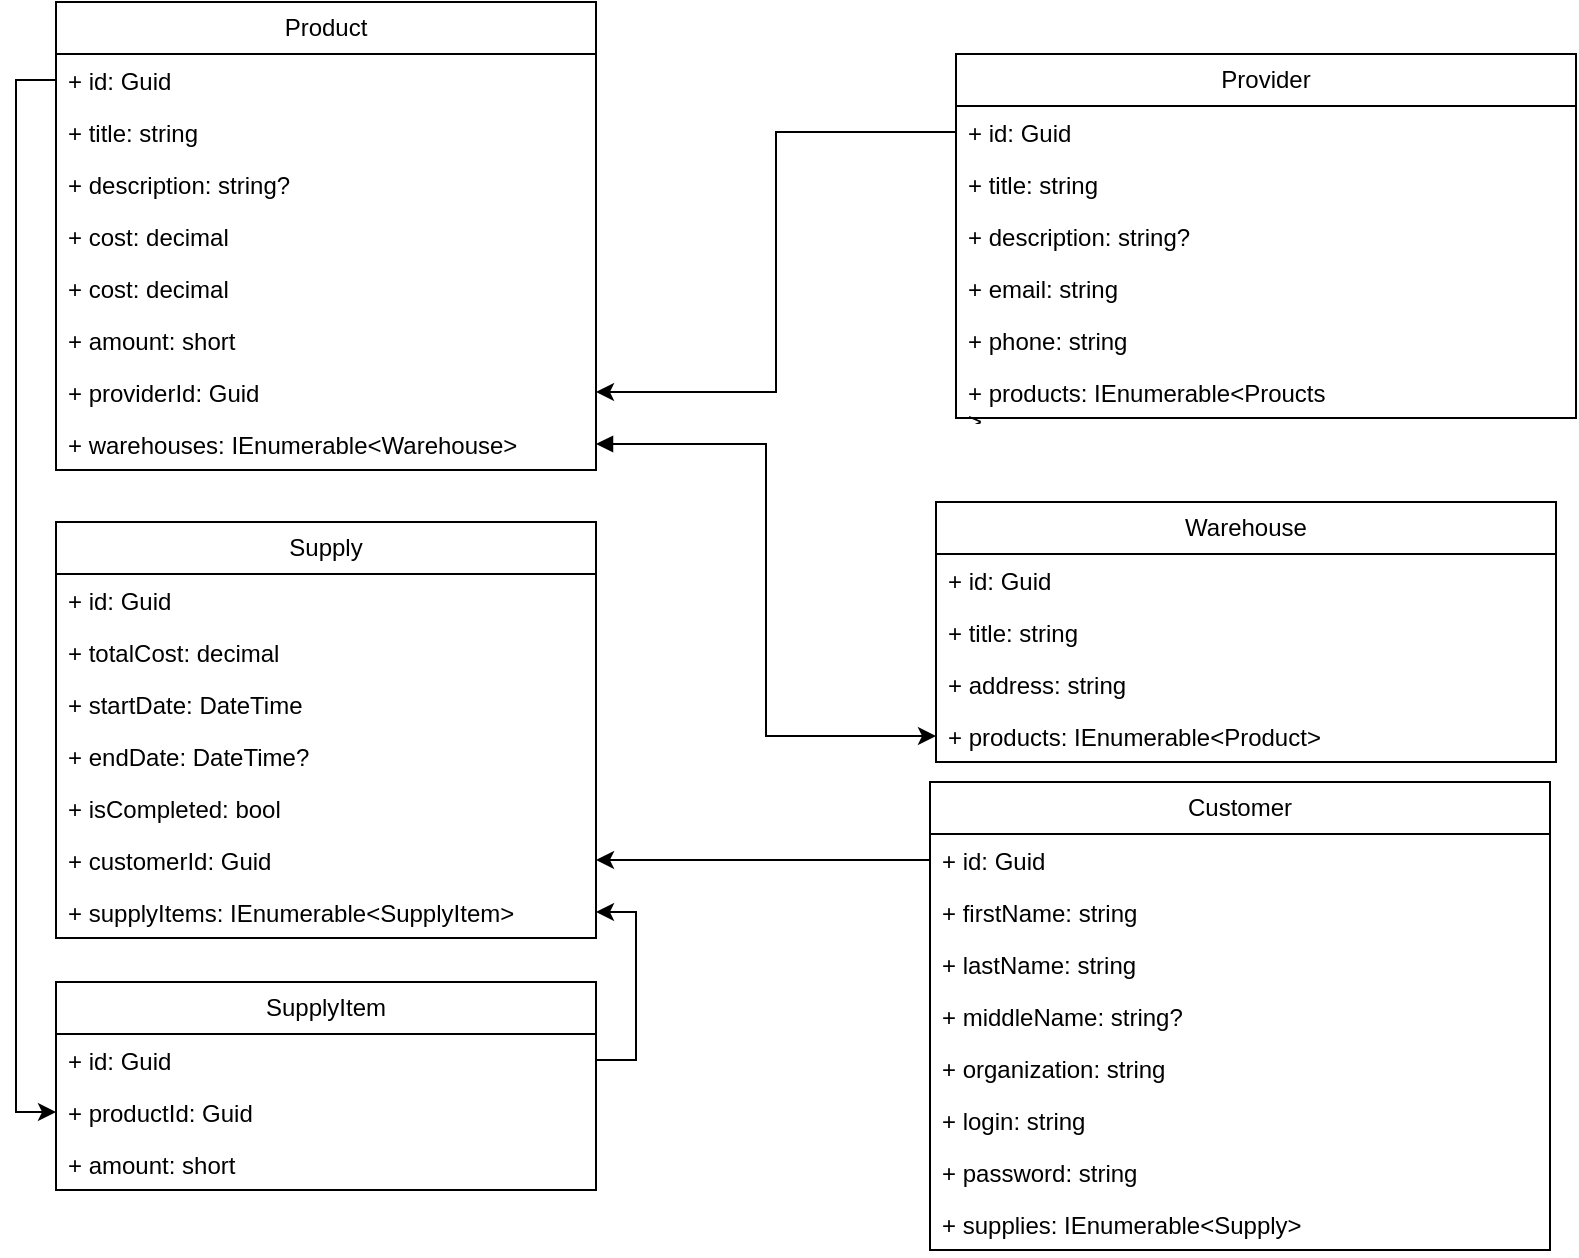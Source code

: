 <mxfile version="24.7.17">
  <diagram name="Страница — 1" id="dKa7TUHsfQtr3t0TJ6jG">
    <mxGraphModel dx="1195" dy="703" grid="1" gridSize="10" guides="1" tooltips="1" connect="1" arrows="1" fold="1" page="1" pageScale="1" pageWidth="827" pageHeight="1169" math="0" shadow="0">
      <root>
        <mxCell id="0" />
        <mxCell id="1" parent="0" />
        <mxCell id="sdEE0yO3-pFK95cnUZzF-1" value="Product" style="swimlane;fontStyle=0;childLayout=stackLayout;horizontal=1;startSize=26;fillColor=none;horizontalStack=0;resizeParent=1;resizeParentMax=0;resizeLast=0;collapsible=1;marginBottom=0;whiteSpace=wrap;html=1;" vertex="1" parent="1">
          <mxGeometry x="80" y="60" width="270" height="234" as="geometry" />
        </mxCell>
        <mxCell id="sdEE0yO3-pFK95cnUZzF-5" value="+ id: Guid" style="text;strokeColor=none;fillColor=none;align=left;verticalAlign=top;spacingLeft=4;spacingRight=4;overflow=hidden;rotatable=0;points=[[0,0.5],[1,0.5]];portConstraint=eastwest;whiteSpace=wrap;html=1;" vertex="1" parent="sdEE0yO3-pFK95cnUZzF-1">
          <mxGeometry y="26" width="270" height="26" as="geometry" />
        </mxCell>
        <mxCell id="sdEE0yO3-pFK95cnUZzF-2" value="+ title: string" style="text;strokeColor=none;fillColor=none;align=left;verticalAlign=top;spacingLeft=4;spacingRight=4;overflow=hidden;rotatable=0;points=[[0,0.5],[1,0.5]];portConstraint=eastwest;whiteSpace=wrap;html=1;" vertex="1" parent="sdEE0yO3-pFK95cnUZzF-1">
          <mxGeometry y="52" width="270" height="26" as="geometry" />
        </mxCell>
        <mxCell id="sdEE0yO3-pFK95cnUZzF-3" value="+ description: string?" style="text;strokeColor=none;fillColor=none;align=left;verticalAlign=top;spacingLeft=4;spacingRight=4;overflow=hidden;rotatable=0;points=[[0,0.5],[1,0.5]];portConstraint=eastwest;whiteSpace=wrap;html=1;" vertex="1" parent="sdEE0yO3-pFK95cnUZzF-1">
          <mxGeometry y="78" width="270" height="26" as="geometry" />
        </mxCell>
        <mxCell id="sdEE0yO3-pFK95cnUZzF-31" value="+ cost: decimal" style="text;strokeColor=none;fillColor=none;align=left;verticalAlign=top;spacingLeft=4;spacingRight=4;overflow=hidden;rotatable=0;points=[[0,0.5],[1,0.5]];portConstraint=eastwest;whiteSpace=wrap;html=1;" vertex="1" parent="sdEE0yO3-pFK95cnUZzF-1">
          <mxGeometry y="104" width="270" height="26" as="geometry" />
        </mxCell>
        <mxCell id="sdEE0yO3-pFK95cnUZzF-41" value="+ cost: decimal" style="text;strokeColor=none;fillColor=none;align=left;verticalAlign=top;spacingLeft=4;spacingRight=4;overflow=hidden;rotatable=0;points=[[0,0.5],[1,0.5]];portConstraint=eastwest;whiteSpace=wrap;html=1;" vertex="1" parent="sdEE0yO3-pFK95cnUZzF-1">
          <mxGeometry y="130" width="270" height="26" as="geometry" />
        </mxCell>
        <mxCell id="sdEE0yO3-pFK95cnUZzF-42" value="+ amount: short" style="text;strokeColor=none;fillColor=none;align=left;verticalAlign=top;spacingLeft=4;spacingRight=4;overflow=hidden;rotatable=0;points=[[0,0.5],[1,0.5]];portConstraint=eastwest;whiteSpace=wrap;html=1;" vertex="1" parent="sdEE0yO3-pFK95cnUZzF-1">
          <mxGeometry y="156" width="270" height="26" as="geometry" />
        </mxCell>
        <mxCell id="sdEE0yO3-pFK95cnUZzF-44" value="+ providerId: Guid" style="text;strokeColor=none;fillColor=none;align=left;verticalAlign=top;spacingLeft=4;spacingRight=4;overflow=hidden;rotatable=0;points=[[0,0.5],[1,0.5]];portConstraint=eastwest;whiteSpace=wrap;html=1;" vertex="1" parent="sdEE0yO3-pFK95cnUZzF-1">
          <mxGeometry y="182" width="270" height="26" as="geometry" />
        </mxCell>
        <mxCell id="sdEE0yO3-pFK95cnUZzF-32" value="+ warehouses: IEnumerable&amp;lt;Warehouse&amp;gt;" style="text;strokeColor=none;fillColor=none;align=left;verticalAlign=top;spacingLeft=4;spacingRight=4;overflow=hidden;rotatable=0;points=[[0,0.5],[1,0.5]];portConstraint=eastwest;whiteSpace=wrap;html=1;" vertex="1" parent="sdEE0yO3-pFK95cnUZzF-1">
          <mxGeometry y="208" width="270" height="26" as="geometry" />
        </mxCell>
        <mxCell id="sdEE0yO3-pFK95cnUZzF-6" value="Provider" style="swimlane;fontStyle=0;childLayout=stackLayout;horizontal=1;startSize=26;fillColor=none;horizontalStack=0;resizeParent=1;resizeParentMax=0;resizeLast=0;collapsible=1;marginBottom=0;whiteSpace=wrap;html=1;" vertex="1" parent="1">
          <mxGeometry x="530" y="86" width="310" height="182" as="geometry" />
        </mxCell>
        <mxCell id="sdEE0yO3-pFK95cnUZzF-7" value="+ id: Guid" style="text;strokeColor=none;fillColor=none;align=left;verticalAlign=top;spacingLeft=4;spacingRight=4;overflow=hidden;rotatable=0;points=[[0,0.5],[1,0.5]];portConstraint=eastwest;whiteSpace=wrap;html=1;" vertex="1" parent="sdEE0yO3-pFK95cnUZzF-6">
          <mxGeometry y="26" width="310" height="26" as="geometry" />
        </mxCell>
        <mxCell id="sdEE0yO3-pFK95cnUZzF-8" value="+ title: string" style="text;strokeColor=none;fillColor=none;align=left;verticalAlign=top;spacingLeft=4;spacingRight=4;overflow=hidden;rotatable=0;points=[[0,0.5],[1,0.5]];portConstraint=eastwest;whiteSpace=wrap;html=1;" vertex="1" parent="sdEE0yO3-pFK95cnUZzF-6">
          <mxGeometry y="52" width="310" height="26" as="geometry" />
        </mxCell>
        <mxCell id="sdEE0yO3-pFK95cnUZzF-22" value="+ description: string?" style="text;strokeColor=none;fillColor=none;align=left;verticalAlign=top;spacingLeft=4;spacingRight=4;overflow=hidden;rotatable=0;points=[[0,0.5],[1,0.5]];portConstraint=eastwest;whiteSpace=wrap;html=1;" vertex="1" parent="sdEE0yO3-pFK95cnUZzF-6">
          <mxGeometry y="78" width="310" height="26" as="geometry" />
        </mxCell>
        <mxCell id="sdEE0yO3-pFK95cnUZzF-23" value="+ email: string" style="text;strokeColor=none;fillColor=none;align=left;verticalAlign=top;spacingLeft=4;spacingRight=4;overflow=hidden;rotatable=0;points=[[0,0.5],[1,0.5]];portConstraint=eastwest;whiteSpace=wrap;html=1;" vertex="1" parent="sdEE0yO3-pFK95cnUZzF-6">
          <mxGeometry y="104" width="310" height="26" as="geometry" />
        </mxCell>
        <mxCell id="sdEE0yO3-pFK95cnUZzF-24" value="+ phone: string" style="text;strokeColor=none;fillColor=none;align=left;verticalAlign=top;spacingLeft=4;spacingRight=4;overflow=hidden;rotatable=0;points=[[0,0.5],[1,0.5]];portConstraint=eastwest;whiteSpace=wrap;html=1;" vertex="1" parent="sdEE0yO3-pFK95cnUZzF-6">
          <mxGeometry y="130" width="310" height="26" as="geometry" />
        </mxCell>
        <mxCell id="sdEE0yO3-pFK95cnUZzF-59" value="+ products: IEnumerable&amp;lt;Proucts&lt;div&gt;&amp;gt;&lt;/div&gt;" style="text;strokeColor=none;fillColor=none;align=left;verticalAlign=top;spacingLeft=4;spacingRight=4;overflow=hidden;rotatable=0;points=[[0,0.5],[1,0.5]];portConstraint=eastwest;whiteSpace=wrap;html=1;" vertex="1" parent="sdEE0yO3-pFK95cnUZzF-6">
          <mxGeometry y="156" width="310" height="26" as="geometry" />
        </mxCell>
        <mxCell id="sdEE0yO3-pFK95cnUZzF-10" value="Warehouse" style="swimlane;fontStyle=0;childLayout=stackLayout;horizontal=1;startSize=26;fillColor=none;horizontalStack=0;resizeParent=1;resizeParentMax=0;resizeLast=0;collapsible=1;marginBottom=0;whiteSpace=wrap;html=1;" vertex="1" parent="1">
          <mxGeometry x="520" y="310" width="310" height="130" as="geometry" />
        </mxCell>
        <mxCell id="sdEE0yO3-pFK95cnUZzF-11" value="+ id: Guid" style="text;strokeColor=none;fillColor=none;align=left;verticalAlign=top;spacingLeft=4;spacingRight=4;overflow=hidden;rotatable=0;points=[[0,0.5],[1,0.5]];portConstraint=eastwest;whiteSpace=wrap;html=1;" vertex="1" parent="sdEE0yO3-pFK95cnUZzF-10">
          <mxGeometry y="26" width="310" height="26" as="geometry" />
        </mxCell>
        <mxCell id="sdEE0yO3-pFK95cnUZzF-12" value="+ title: string" style="text;strokeColor=none;fillColor=none;align=left;verticalAlign=top;spacingLeft=4;spacingRight=4;overflow=hidden;rotatable=0;points=[[0,0.5],[1,0.5]];portConstraint=eastwest;whiteSpace=wrap;html=1;" vertex="1" parent="sdEE0yO3-pFK95cnUZzF-10">
          <mxGeometry y="52" width="310" height="26" as="geometry" />
        </mxCell>
        <mxCell id="sdEE0yO3-pFK95cnUZzF-9" value="+ address: string" style="text;strokeColor=none;fillColor=none;align=left;verticalAlign=top;spacingLeft=4;spacingRight=4;overflow=hidden;rotatable=0;points=[[0,0.5],[1,0.5]];portConstraint=eastwest;whiteSpace=wrap;html=1;" vertex="1" parent="sdEE0yO3-pFK95cnUZzF-10">
          <mxGeometry y="78" width="310" height="26" as="geometry" />
        </mxCell>
        <mxCell id="sdEE0yO3-pFK95cnUZzF-45" value="+ products: IEnumerable&amp;lt;Product&amp;gt;" style="text;strokeColor=none;fillColor=none;align=left;verticalAlign=top;spacingLeft=4;spacingRight=4;overflow=hidden;rotatable=0;points=[[0,0.5],[1,0.5]];portConstraint=eastwest;whiteSpace=wrap;html=1;" vertex="1" parent="sdEE0yO3-pFK95cnUZzF-10">
          <mxGeometry y="104" width="310" height="26" as="geometry" />
        </mxCell>
        <mxCell id="sdEE0yO3-pFK95cnUZzF-14" value="Supply" style="swimlane;fontStyle=0;childLayout=stackLayout;horizontal=1;startSize=26;fillColor=none;horizontalStack=0;resizeParent=1;resizeParentMax=0;resizeLast=0;collapsible=1;marginBottom=0;whiteSpace=wrap;html=1;" vertex="1" parent="1">
          <mxGeometry x="80" y="320" width="270" height="208" as="geometry" />
        </mxCell>
        <mxCell id="sdEE0yO3-pFK95cnUZzF-15" value="+ id: Guid" style="text;strokeColor=none;fillColor=none;align=left;verticalAlign=top;spacingLeft=4;spacingRight=4;overflow=hidden;rotatable=0;points=[[0,0.5],[1,0.5]];portConstraint=eastwest;whiteSpace=wrap;html=1;" vertex="1" parent="sdEE0yO3-pFK95cnUZzF-14">
          <mxGeometry y="26" width="270" height="26" as="geometry" />
        </mxCell>
        <mxCell id="sdEE0yO3-pFK95cnUZzF-27" value="+ totalCost: decimal" style="text;strokeColor=none;fillColor=none;align=left;verticalAlign=top;spacingLeft=4;spacingRight=4;overflow=hidden;rotatable=0;points=[[0,0.5],[1,0.5]];portConstraint=eastwest;whiteSpace=wrap;html=1;" vertex="1" parent="sdEE0yO3-pFK95cnUZzF-14">
          <mxGeometry y="52" width="270" height="26" as="geometry" />
        </mxCell>
        <mxCell id="sdEE0yO3-pFK95cnUZzF-16" value="+ startDate: DateTime" style="text;strokeColor=none;fillColor=none;align=left;verticalAlign=top;spacingLeft=4;spacingRight=4;overflow=hidden;rotatable=0;points=[[0,0.5],[1,0.5]];portConstraint=eastwest;whiteSpace=wrap;html=1;" vertex="1" parent="sdEE0yO3-pFK95cnUZzF-14">
          <mxGeometry y="78" width="270" height="26" as="geometry" />
        </mxCell>
        <mxCell id="sdEE0yO3-pFK95cnUZzF-17" value="+ endDate: DateTime?" style="text;strokeColor=none;fillColor=none;align=left;verticalAlign=top;spacingLeft=4;spacingRight=4;overflow=hidden;rotatable=0;points=[[0,0.5],[1,0.5]];portConstraint=eastwest;whiteSpace=wrap;html=1;" vertex="1" parent="sdEE0yO3-pFK95cnUZzF-14">
          <mxGeometry y="104" width="270" height="26" as="geometry" />
        </mxCell>
        <mxCell id="sdEE0yO3-pFK95cnUZzF-29" value="+ isCompleted: bool" style="text;strokeColor=none;fillColor=none;align=left;verticalAlign=top;spacingLeft=4;spacingRight=4;overflow=hidden;rotatable=0;points=[[0,0.5],[1,0.5]];portConstraint=eastwest;whiteSpace=wrap;html=1;" vertex="1" parent="sdEE0yO3-pFK95cnUZzF-14">
          <mxGeometry y="130" width="270" height="26" as="geometry" />
        </mxCell>
        <mxCell id="sdEE0yO3-pFK95cnUZzF-56" value="+ customerId: Guid" style="text;strokeColor=none;fillColor=none;align=left;verticalAlign=top;spacingLeft=4;spacingRight=4;overflow=hidden;rotatable=0;points=[[0,0.5],[1,0.5]];portConstraint=eastwest;whiteSpace=wrap;html=1;" vertex="1" parent="sdEE0yO3-pFK95cnUZzF-14">
          <mxGeometry y="156" width="270" height="26" as="geometry" />
        </mxCell>
        <mxCell id="sdEE0yO3-pFK95cnUZzF-26" value="+ supplyItems: IEnumerable&amp;lt;SupplyItem&amp;gt;" style="text;strokeColor=none;fillColor=none;align=left;verticalAlign=top;spacingLeft=4;spacingRight=4;overflow=hidden;rotatable=0;points=[[0,0.5],[1,0.5]];portConstraint=eastwest;whiteSpace=wrap;html=1;" vertex="1" parent="sdEE0yO3-pFK95cnUZzF-14">
          <mxGeometry y="182" width="270" height="26" as="geometry" />
        </mxCell>
        <mxCell id="sdEE0yO3-pFK95cnUZzF-18" value="SupplyItem" style="swimlane;fontStyle=0;childLayout=stackLayout;horizontal=1;startSize=26;fillColor=none;horizontalStack=0;resizeParent=1;resizeParentMax=0;resizeLast=0;collapsible=1;marginBottom=0;whiteSpace=wrap;html=1;" vertex="1" parent="1">
          <mxGeometry x="80" y="550" width="270" height="104" as="geometry" />
        </mxCell>
        <mxCell id="sdEE0yO3-pFK95cnUZzF-19" value="+ id: Guid" style="text;strokeColor=none;fillColor=none;align=left;verticalAlign=top;spacingLeft=4;spacingRight=4;overflow=hidden;rotatable=0;points=[[0,0.5],[1,0.5]];portConstraint=eastwest;whiteSpace=wrap;html=1;" vertex="1" parent="sdEE0yO3-pFK95cnUZzF-18">
          <mxGeometry y="26" width="270" height="26" as="geometry" />
        </mxCell>
        <mxCell id="sdEE0yO3-pFK95cnUZzF-20" value="+ productId: Guid" style="text;strokeColor=none;fillColor=none;align=left;verticalAlign=top;spacingLeft=4;spacingRight=4;overflow=hidden;rotatable=0;points=[[0,0.5],[1,0.5]];portConstraint=eastwest;whiteSpace=wrap;html=1;" vertex="1" parent="sdEE0yO3-pFK95cnUZzF-18">
          <mxGeometry y="52" width="270" height="26" as="geometry" />
        </mxCell>
        <mxCell id="sdEE0yO3-pFK95cnUZzF-30" value="+ amount: short" style="text;strokeColor=none;fillColor=none;align=left;verticalAlign=top;spacingLeft=4;spacingRight=4;overflow=hidden;rotatable=0;points=[[0,0.5],[1,0.5]];portConstraint=eastwest;whiteSpace=wrap;html=1;" vertex="1" parent="sdEE0yO3-pFK95cnUZzF-18">
          <mxGeometry y="78" width="270" height="26" as="geometry" />
        </mxCell>
        <mxCell id="sdEE0yO3-pFK95cnUZzF-34" style="edgeStyle=orthogonalEdgeStyle;rounded=0;orthogonalLoop=1;jettySize=auto;html=1;exitX=0;exitY=0.5;exitDx=0;exitDy=0;entryX=0;entryY=0.5;entryDx=0;entryDy=0;" edge="1" parent="1" source="sdEE0yO3-pFK95cnUZzF-5" target="sdEE0yO3-pFK95cnUZzF-20">
          <mxGeometry relative="1" as="geometry" />
        </mxCell>
        <mxCell id="sdEE0yO3-pFK95cnUZzF-35" value="Customer" style="swimlane;fontStyle=0;childLayout=stackLayout;horizontal=1;startSize=26;fillColor=none;horizontalStack=0;resizeParent=1;resizeParentMax=0;resizeLast=0;collapsible=1;marginBottom=0;whiteSpace=wrap;html=1;" vertex="1" parent="1">
          <mxGeometry x="517" y="450" width="310" height="234" as="geometry" />
        </mxCell>
        <mxCell id="sdEE0yO3-pFK95cnUZzF-36" value="+ id: Guid" style="text;strokeColor=none;fillColor=none;align=left;verticalAlign=top;spacingLeft=4;spacingRight=4;overflow=hidden;rotatable=0;points=[[0,0.5],[1,0.5]];portConstraint=eastwest;whiteSpace=wrap;html=1;" vertex="1" parent="sdEE0yO3-pFK95cnUZzF-35">
          <mxGeometry y="26" width="310" height="26" as="geometry" />
        </mxCell>
        <mxCell id="sdEE0yO3-pFK95cnUZzF-37" value="+ firstName: string" style="text;strokeColor=none;fillColor=none;align=left;verticalAlign=top;spacingLeft=4;spacingRight=4;overflow=hidden;rotatable=0;points=[[0,0.5],[1,0.5]];portConstraint=eastwest;whiteSpace=wrap;html=1;" vertex="1" parent="sdEE0yO3-pFK95cnUZzF-35">
          <mxGeometry y="52" width="310" height="26" as="geometry" />
        </mxCell>
        <mxCell id="sdEE0yO3-pFK95cnUZzF-55" value="+ lastName: string" style="text;strokeColor=none;fillColor=none;align=left;verticalAlign=top;spacingLeft=4;spacingRight=4;overflow=hidden;rotatable=0;points=[[0,0.5],[1,0.5]];portConstraint=eastwest;whiteSpace=wrap;html=1;" vertex="1" parent="sdEE0yO3-pFK95cnUZzF-35">
          <mxGeometry y="78" width="310" height="26" as="geometry" />
        </mxCell>
        <mxCell id="sdEE0yO3-pFK95cnUZzF-54" value="+ middleName: string?" style="text;strokeColor=none;fillColor=none;align=left;verticalAlign=top;spacingLeft=4;spacingRight=4;overflow=hidden;rotatable=0;points=[[0,0.5],[1,0.5]];portConstraint=eastwest;whiteSpace=wrap;html=1;" vertex="1" parent="sdEE0yO3-pFK95cnUZzF-35">
          <mxGeometry y="104" width="310" height="26" as="geometry" />
        </mxCell>
        <mxCell id="sdEE0yO3-pFK95cnUZzF-38" value="+ organization: string" style="text;strokeColor=none;fillColor=none;align=left;verticalAlign=top;spacingLeft=4;spacingRight=4;overflow=hidden;rotatable=0;points=[[0,0.5],[1,0.5]];portConstraint=eastwest;whiteSpace=wrap;html=1;" vertex="1" parent="sdEE0yO3-pFK95cnUZzF-35">
          <mxGeometry y="130" width="310" height="26" as="geometry" />
        </mxCell>
        <mxCell id="sdEE0yO3-pFK95cnUZzF-39" value="+ login: string" style="text;strokeColor=none;fillColor=none;align=left;verticalAlign=top;spacingLeft=4;spacingRight=4;overflow=hidden;rotatable=0;points=[[0,0.5],[1,0.5]];portConstraint=eastwest;whiteSpace=wrap;html=1;" vertex="1" parent="sdEE0yO3-pFK95cnUZzF-35">
          <mxGeometry y="156" width="310" height="26" as="geometry" />
        </mxCell>
        <mxCell id="sdEE0yO3-pFK95cnUZzF-40" value="+ password: string" style="text;strokeColor=none;fillColor=none;align=left;verticalAlign=top;spacingLeft=4;spacingRight=4;overflow=hidden;rotatable=0;points=[[0,0.5],[1,0.5]];portConstraint=eastwest;whiteSpace=wrap;html=1;" vertex="1" parent="sdEE0yO3-pFK95cnUZzF-35">
          <mxGeometry y="182" width="310" height="26" as="geometry" />
        </mxCell>
        <mxCell id="sdEE0yO3-pFK95cnUZzF-61" value="+ supplies: IEnumerable&amp;lt;Su&lt;span style=&quot;background-color: initial;&quot;&gt;pply&amp;gt;&lt;/span&gt;" style="text;strokeColor=none;fillColor=none;align=left;verticalAlign=top;spacingLeft=4;spacingRight=4;overflow=hidden;rotatable=0;points=[[0,0.5],[1,0.5]];portConstraint=eastwest;whiteSpace=wrap;html=1;" vertex="1" parent="sdEE0yO3-pFK95cnUZzF-35">
          <mxGeometry y="208" width="310" height="26" as="geometry" />
        </mxCell>
        <mxCell id="sdEE0yO3-pFK95cnUZzF-50" style="edgeStyle=orthogonalEdgeStyle;rounded=0;orthogonalLoop=1;jettySize=auto;html=1;exitX=1;exitY=0.5;exitDx=0;exitDy=0;entryX=1;entryY=0.5;entryDx=0;entryDy=0;" edge="1" parent="1" source="sdEE0yO3-pFK95cnUZzF-19" target="sdEE0yO3-pFK95cnUZzF-26">
          <mxGeometry relative="1" as="geometry" />
        </mxCell>
        <mxCell id="sdEE0yO3-pFK95cnUZzF-52" style="edgeStyle=orthogonalEdgeStyle;rounded=0;orthogonalLoop=1;jettySize=auto;html=1;exitX=1;exitY=0.5;exitDx=0;exitDy=0;entryX=0;entryY=0.5;entryDx=0;entryDy=0;startArrow=block;startFill=1;" edge="1" parent="1" source="sdEE0yO3-pFK95cnUZzF-32" target="sdEE0yO3-pFK95cnUZzF-45">
          <mxGeometry relative="1" as="geometry" />
        </mxCell>
        <mxCell id="sdEE0yO3-pFK95cnUZzF-53" style="edgeStyle=orthogonalEdgeStyle;rounded=0;orthogonalLoop=1;jettySize=auto;html=1;exitX=0;exitY=0.5;exitDx=0;exitDy=0;entryX=1;entryY=0.5;entryDx=0;entryDy=0;" edge="1" parent="1" source="sdEE0yO3-pFK95cnUZzF-7" target="sdEE0yO3-pFK95cnUZzF-44">
          <mxGeometry relative="1" as="geometry" />
        </mxCell>
        <mxCell id="sdEE0yO3-pFK95cnUZzF-57" style="edgeStyle=orthogonalEdgeStyle;rounded=0;orthogonalLoop=1;jettySize=auto;html=1;exitX=0;exitY=0.5;exitDx=0;exitDy=0;entryX=1;entryY=0.5;entryDx=0;entryDy=0;" edge="1" parent="1" source="sdEE0yO3-pFK95cnUZzF-36" target="sdEE0yO3-pFK95cnUZzF-56">
          <mxGeometry relative="1" as="geometry" />
        </mxCell>
      </root>
    </mxGraphModel>
  </diagram>
</mxfile>

